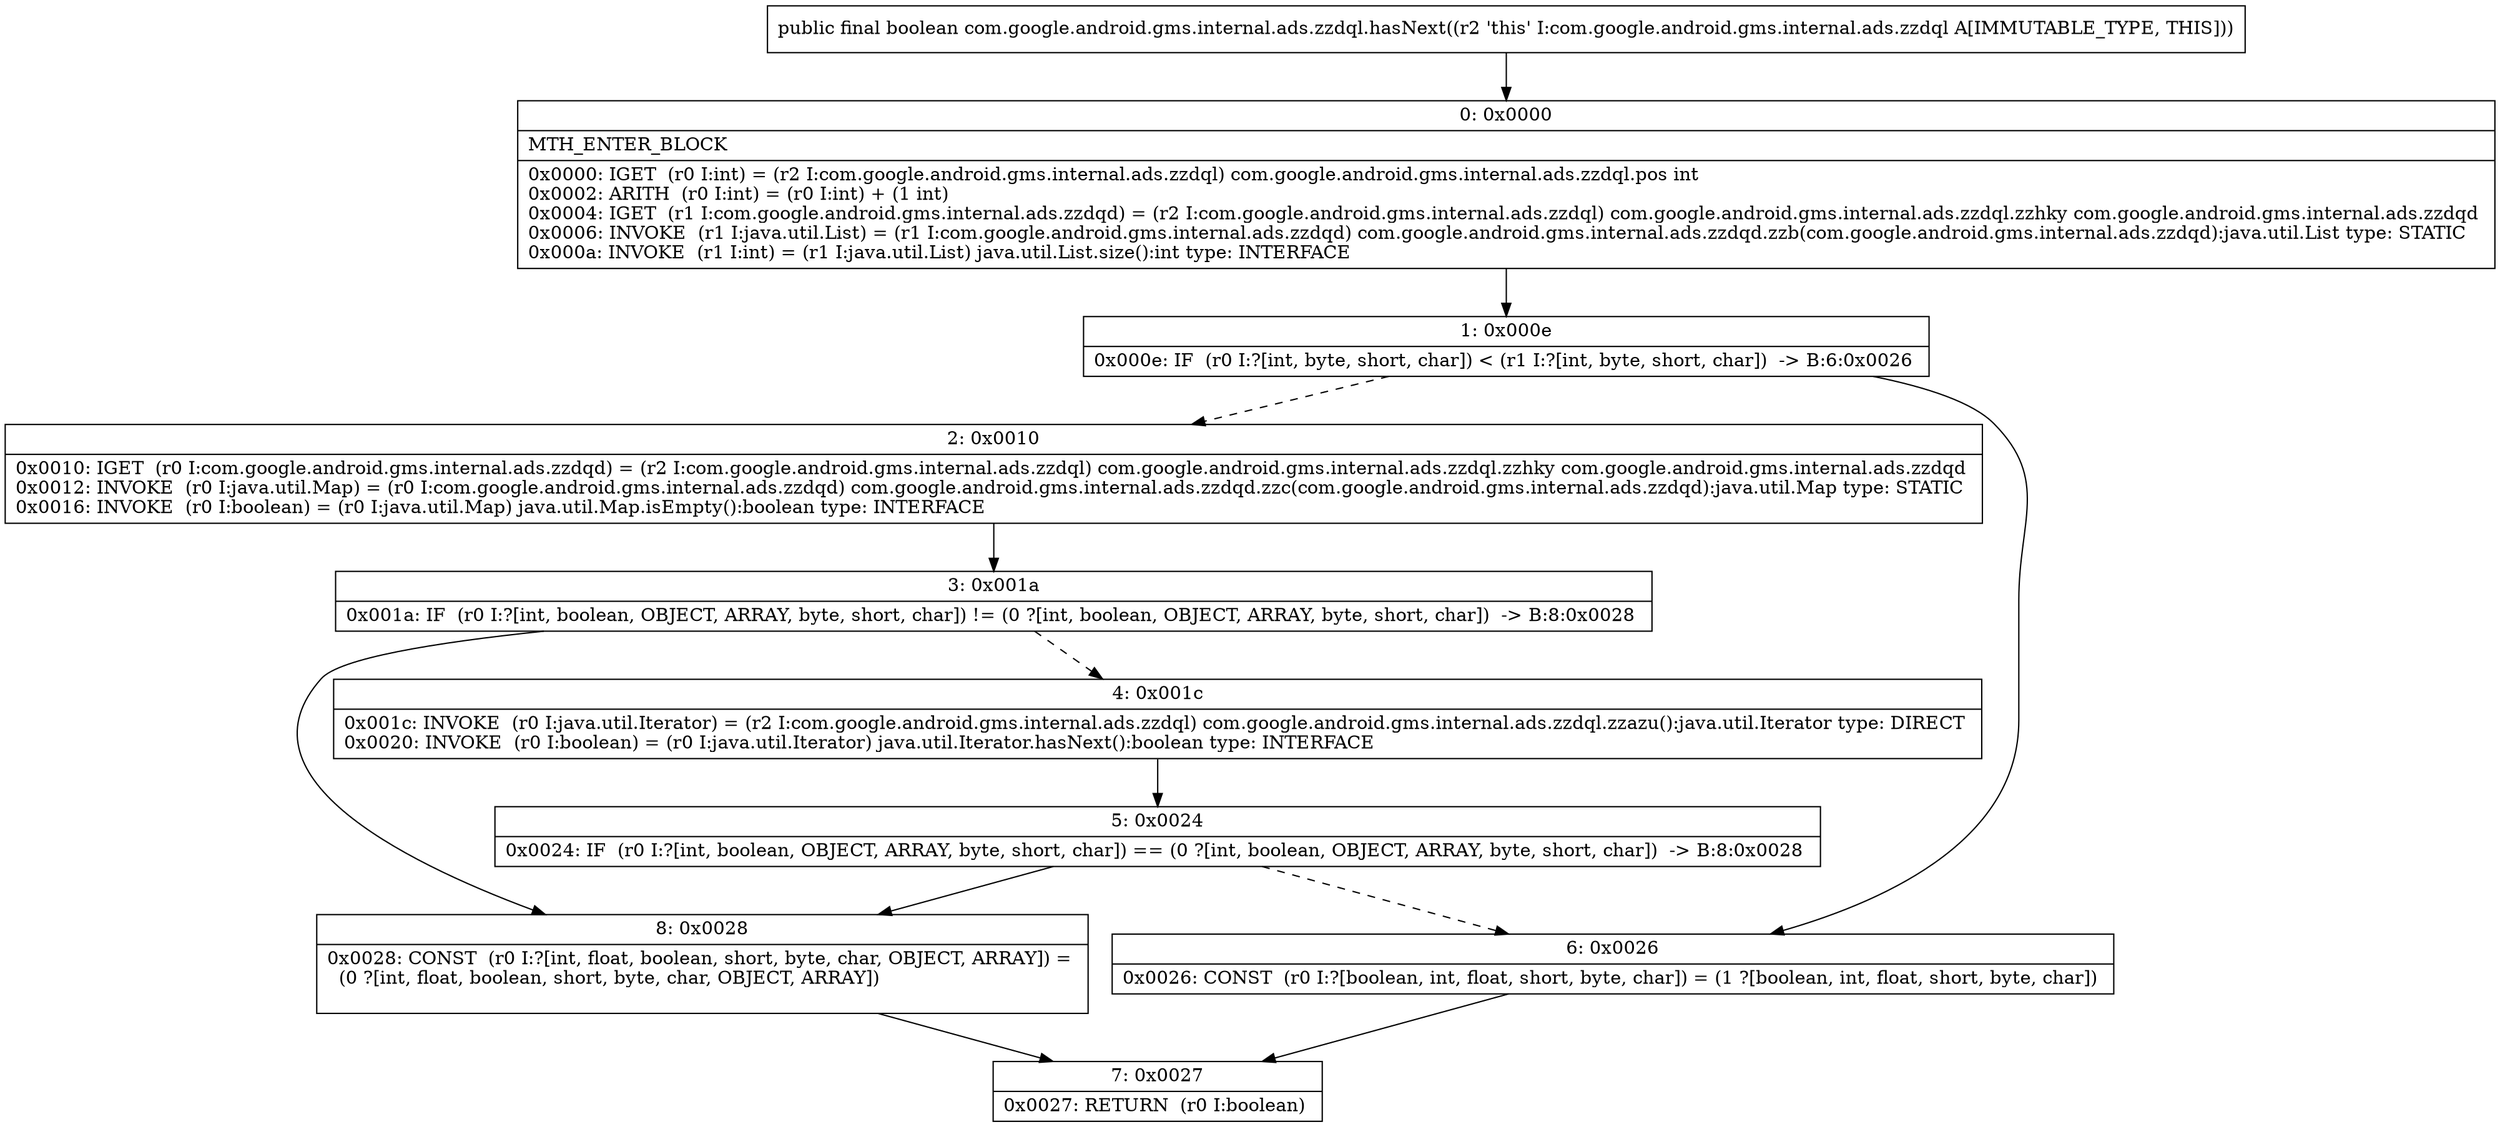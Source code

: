 digraph "CFG forcom.google.android.gms.internal.ads.zzdql.hasNext()Z" {
Node_0 [shape=record,label="{0\:\ 0x0000|MTH_ENTER_BLOCK\l|0x0000: IGET  (r0 I:int) = (r2 I:com.google.android.gms.internal.ads.zzdql) com.google.android.gms.internal.ads.zzdql.pos int \l0x0002: ARITH  (r0 I:int) = (r0 I:int) + (1 int) \l0x0004: IGET  (r1 I:com.google.android.gms.internal.ads.zzdqd) = (r2 I:com.google.android.gms.internal.ads.zzdql) com.google.android.gms.internal.ads.zzdql.zzhky com.google.android.gms.internal.ads.zzdqd \l0x0006: INVOKE  (r1 I:java.util.List) = (r1 I:com.google.android.gms.internal.ads.zzdqd) com.google.android.gms.internal.ads.zzdqd.zzb(com.google.android.gms.internal.ads.zzdqd):java.util.List type: STATIC \l0x000a: INVOKE  (r1 I:int) = (r1 I:java.util.List) java.util.List.size():int type: INTERFACE \l}"];
Node_1 [shape=record,label="{1\:\ 0x000e|0x000e: IF  (r0 I:?[int, byte, short, char]) \< (r1 I:?[int, byte, short, char])  \-\> B:6:0x0026 \l}"];
Node_2 [shape=record,label="{2\:\ 0x0010|0x0010: IGET  (r0 I:com.google.android.gms.internal.ads.zzdqd) = (r2 I:com.google.android.gms.internal.ads.zzdql) com.google.android.gms.internal.ads.zzdql.zzhky com.google.android.gms.internal.ads.zzdqd \l0x0012: INVOKE  (r0 I:java.util.Map) = (r0 I:com.google.android.gms.internal.ads.zzdqd) com.google.android.gms.internal.ads.zzdqd.zzc(com.google.android.gms.internal.ads.zzdqd):java.util.Map type: STATIC \l0x0016: INVOKE  (r0 I:boolean) = (r0 I:java.util.Map) java.util.Map.isEmpty():boolean type: INTERFACE \l}"];
Node_3 [shape=record,label="{3\:\ 0x001a|0x001a: IF  (r0 I:?[int, boolean, OBJECT, ARRAY, byte, short, char]) != (0 ?[int, boolean, OBJECT, ARRAY, byte, short, char])  \-\> B:8:0x0028 \l}"];
Node_4 [shape=record,label="{4\:\ 0x001c|0x001c: INVOKE  (r0 I:java.util.Iterator) = (r2 I:com.google.android.gms.internal.ads.zzdql) com.google.android.gms.internal.ads.zzdql.zzazu():java.util.Iterator type: DIRECT \l0x0020: INVOKE  (r0 I:boolean) = (r0 I:java.util.Iterator) java.util.Iterator.hasNext():boolean type: INTERFACE \l}"];
Node_5 [shape=record,label="{5\:\ 0x0024|0x0024: IF  (r0 I:?[int, boolean, OBJECT, ARRAY, byte, short, char]) == (0 ?[int, boolean, OBJECT, ARRAY, byte, short, char])  \-\> B:8:0x0028 \l}"];
Node_6 [shape=record,label="{6\:\ 0x0026|0x0026: CONST  (r0 I:?[boolean, int, float, short, byte, char]) = (1 ?[boolean, int, float, short, byte, char]) \l}"];
Node_7 [shape=record,label="{7\:\ 0x0027|0x0027: RETURN  (r0 I:boolean) \l}"];
Node_8 [shape=record,label="{8\:\ 0x0028|0x0028: CONST  (r0 I:?[int, float, boolean, short, byte, char, OBJECT, ARRAY]) = \l  (0 ?[int, float, boolean, short, byte, char, OBJECT, ARRAY])\l \l}"];
MethodNode[shape=record,label="{public final boolean com.google.android.gms.internal.ads.zzdql.hasNext((r2 'this' I:com.google.android.gms.internal.ads.zzdql A[IMMUTABLE_TYPE, THIS])) }"];
MethodNode -> Node_0;
Node_0 -> Node_1;
Node_1 -> Node_2[style=dashed];
Node_1 -> Node_6;
Node_2 -> Node_3;
Node_3 -> Node_4[style=dashed];
Node_3 -> Node_8;
Node_4 -> Node_5;
Node_5 -> Node_6[style=dashed];
Node_5 -> Node_8;
Node_6 -> Node_7;
Node_8 -> Node_7;
}

